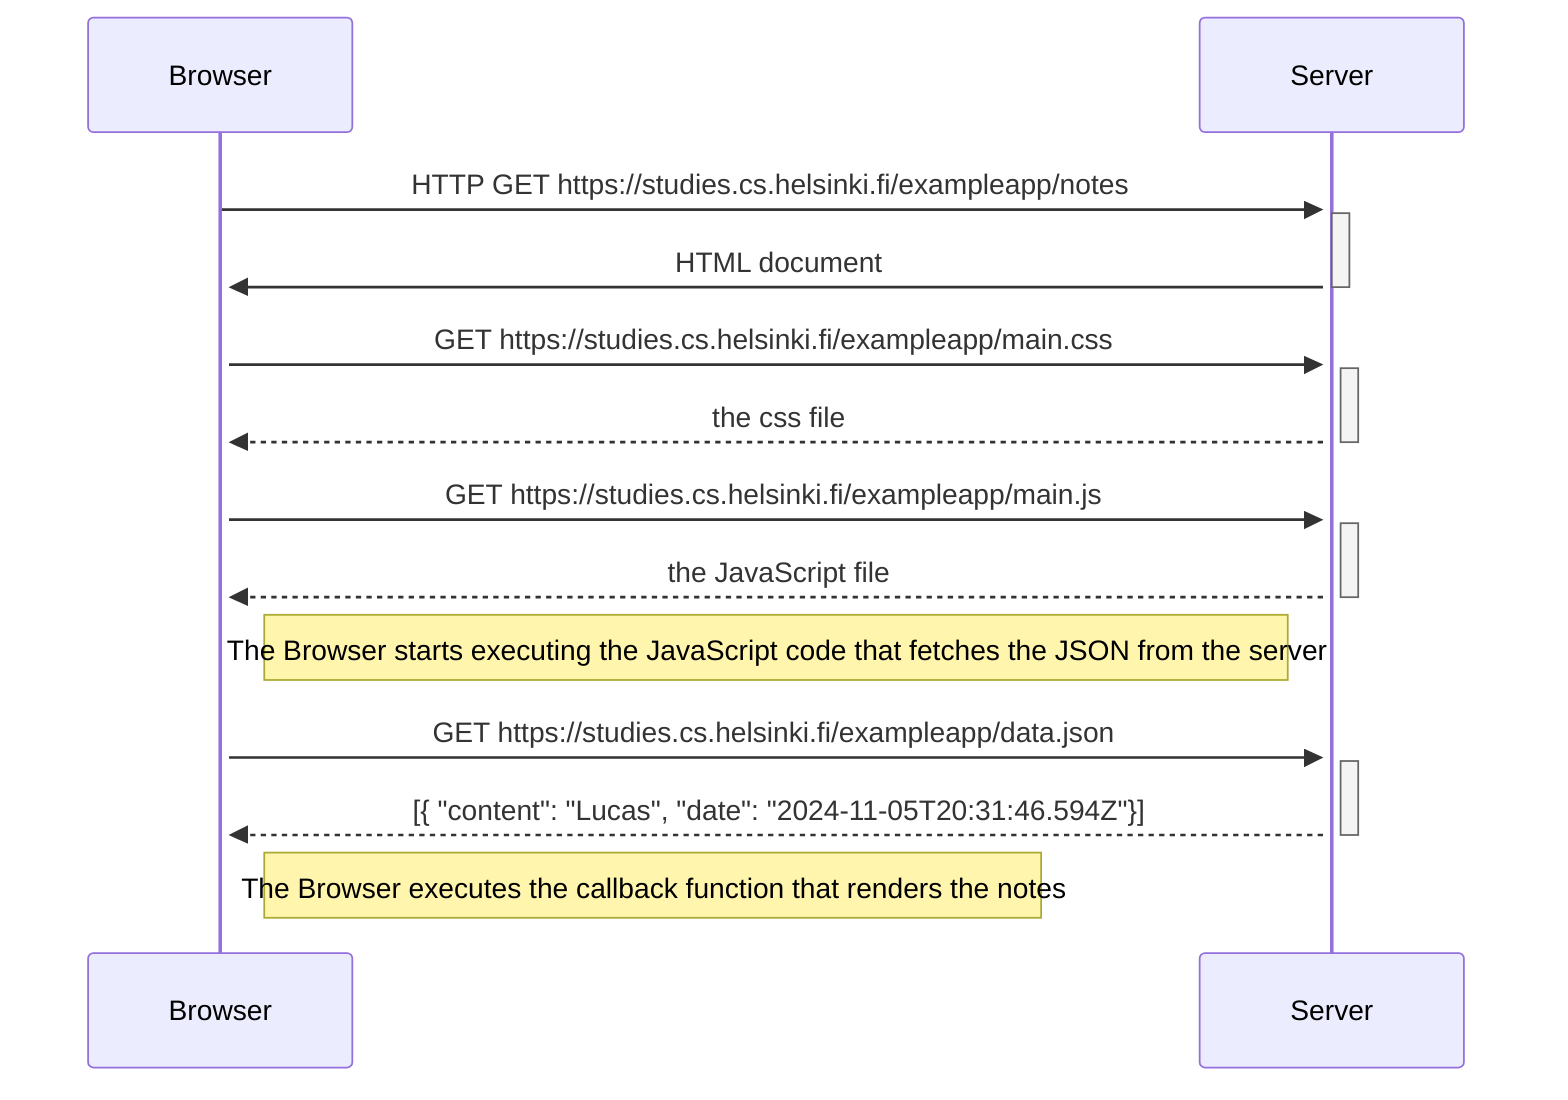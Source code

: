 sequenceDiagram
    Browser->>+Server: HTTP GET https://studies.cs.helsinki.fi/exampleapp/notes
    activate Server
    Server->>+Browser: HTML document
    deactivate Server

    Browser->>+Server: GET https://studies.cs.helsinki.fi/exampleapp/main.css
    activate Server
    Server-->>Browser: the css file
    deactivate Server

    Browser->>Server: GET https://studies.cs.helsinki.fi/exampleapp/main.js
    activate Server
    Server-->>Browser: the JavaScript file
    deactivate Server

    Note right of Browser: The Browser starts executing the JavaScript code that fetches the JSON from the server

    Browser->>Server: GET https://studies.cs.helsinki.fi/exampleapp/data.json
    activate Server
    Server-->>Browser: [{ "content": "Lucas", "date": "2024-11-05T20:31:46.594Z"}]
    deactivate Server

    Note right of Browser: The Browser executes the callback function that renders the notes
